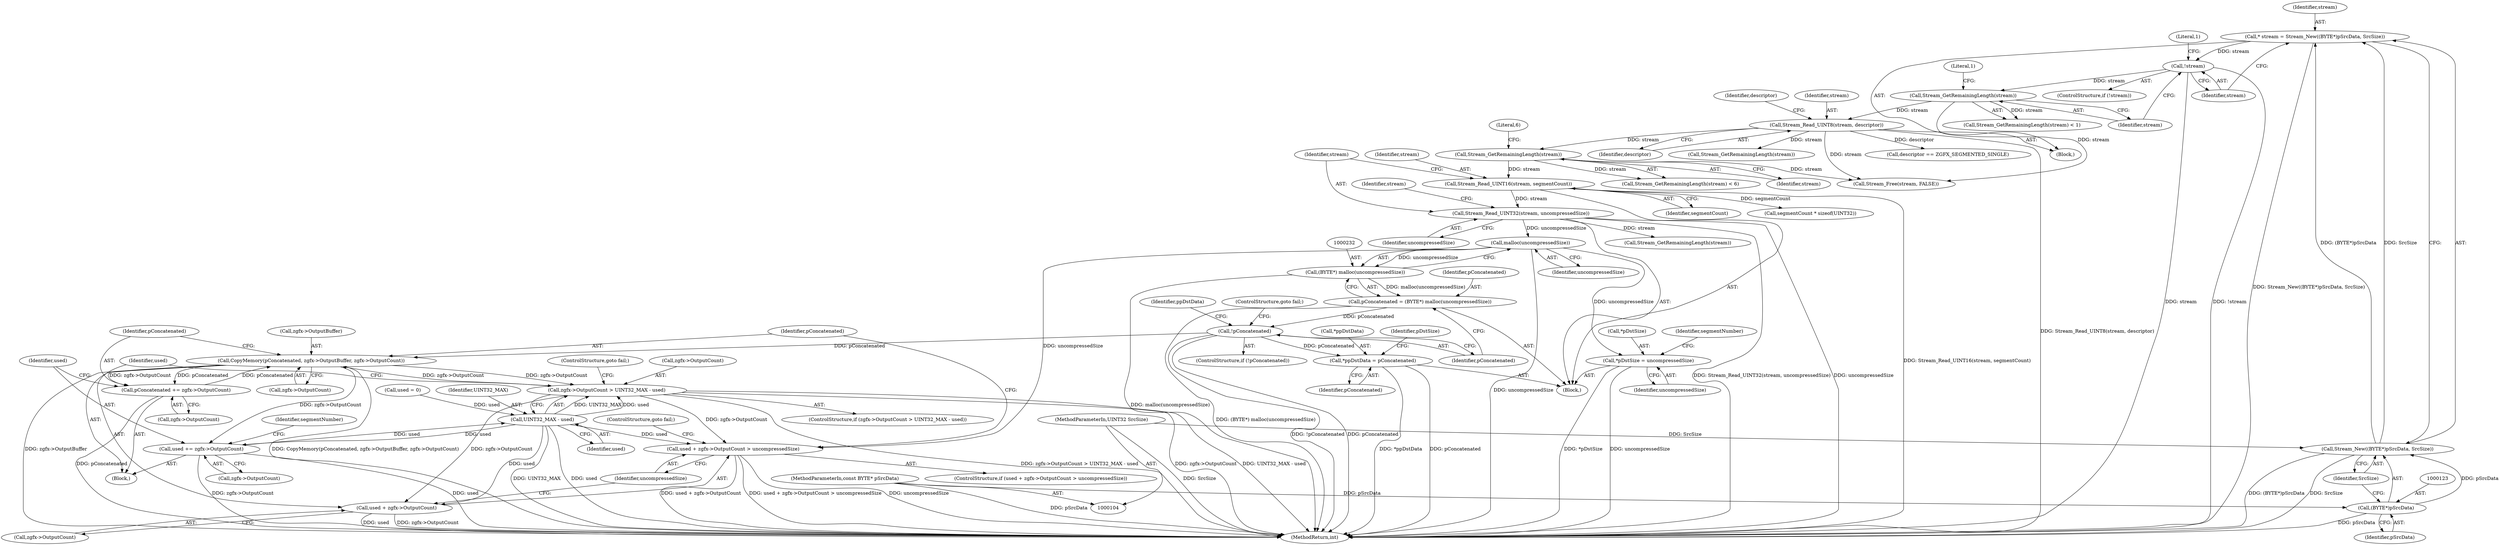 digraph "0_FreeRDP_602f4a2e14b41703b5f431de3154cd46a5750a2d@API" {
"1000233" [label="(Call,malloc(uncompressedSize))"];
"1000217" [label="(Call,Stream_Read_UINT32(stream, uncompressedSize))"];
"1000214" [label="(Call,Stream_Read_UINT16(stream, segmentCount))"];
"1000210" [label="(Call,Stream_GetRemainingLength(stream))"];
"1000138" [label="(Call,Stream_Read_UINT8(stream, descriptor))"];
"1000134" [label="(Call,Stream_GetRemainingLength(stream))"];
"1000127" [label="(Call,!stream)"];
"1000119" [label="(Call,* stream = Stream_New((BYTE*)pSrcData, SrcSize))"];
"1000121" [label="(Call,Stream_New((BYTE*)pSrcData, SrcSize))"];
"1000122" [label="(Call,(BYTE*)pSrcData)"];
"1000106" [label="(MethodParameterIn,const BYTE* pSrcData)"];
"1000107" [label="(MethodParameterIn,UINT32 SrcSize)"];
"1000231" [label="(Call,(BYTE*) malloc(uncompressedSize))"];
"1000229" [label="(Call,pConcatenated = (BYTE*) malloc(uncompressedSize))"];
"1000236" [label="(Call,!pConcatenated)"];
"1000239" [label="(Call,*ppDstData = pConcatenated)"];
"1000292" [label="(Call,CopyMemory(pConcatenated, zgfx->OutputBuffer, zgfx->OutputCount))"];
"1000275" [label="(Call,zgfx->OutputCount > UINT32_MAX - used)"];
"1000284" [label="(Call,used + zgfx->OutputCount > uncompressedSize)"];
"1000285" [label="(Call,used + zgfx->OutputCount)"];
"1000300" [label="(Call,pConcatenated += zgfx->OutputCount)"];
"1000305" [label="(Call,used += zgfx->OutputCount)"];
"1000279" [label="(Call,UINT32_MAX - used)"];
"1000243" [label="(Call,*pDstSize = uncompressedSize)"];
"1000205" [label="(Call,used = 0)"];
"1000142" [label="(Call,descriptor == ZGFX_SEGMENTED_SINGLE)"];
"1000287" [label="(Call,zgfx->OutputCount)"];
"1000217" [label="(Call,Stream_Read_UINT32(stream, uncompressedSize))"];
"1000294" [label="(Call,zgfx->OutputBuffer)"];
"1000293" [label="(Identifier,pConcatenated)"];
"1000218" [label="(Identifier,stream)"];
"1000307" [label="(Call,zgfx->OutputCount)"];
"1000317" [label="(Call,Stream_Free(stream, FALSE))"];
"1000284" [label="(Call,used + zgfx->OutputCount > uncompressedSize)"];
"1000219" [label="(Identifier,uncompressedSize)"];
"1000240" [label="(Call,*ppDstData)"];
"1000131" [label="(Literal,1)"];
"1000305" [label="(Call,used += zgfx->OutputCount)"];
"1000276" [label="(Call,zgfx->OutputCount)"];
"1000281" [label="(Identifier,used)"];
"1000107" [label="(MethodParameterIn,UINT32 SrcSize)"];
"1000290" [label="(Identifier,uncompressedSize)"];
"1000291" [label="(ControlStructure,goto fail;)"];
"1000124" [label="(Identifier,pSrcData)"];
"1000300" [label="(Call,pConcatenated += zgfx->OutputCount)"];
"1000236" [label="(Call,!pConcatenated)"];
"1000211" [label="(Identifier,stream)"];
"1000139" [label="(Identifier,stream)"];
"1000120" [label="(Identifier,stream)"];
"1000285" [label="(Call,used + zgfx->OutputCount)"];
"1000238" [label="(ControlStructure,goto fail;)"];
"1000222" [label="(Call,Stream_GetRemainingLength(stream))"];
"1000255" [label="(Identifier,segmentNumber)"];
"1000121" [label="(Call,Stream_New((BYTE*)pSrcData, SrcSize))"];
"1000128" [label="(Identifier,stream)"];
"1000306" [label="(Identifier,used)"];
"1000274" [label="(ControlStructure,if (zgfx->OutputCount > UINT32_MAX - used))"];
"1000280" [label="(Identifier,UINT32_MAX)"];
"1000234" [label="(Identifier,uncompressedSize)"];
"1000119" [label="(Call,* stream = Stream_New((BYTE*)pSrcData, SrcSize))"];
"1000249" [label="(Identifier,segmentNumber)"];
"1000122" [label="(Call,(BYTE*)pSrcData)"];
"1000301" [label="(Identifier,pConcatenated)"];
"1000322" [label="(MethodReturn,int)"];
"1000233" [label="(Call,malloc(uncompressedSize))"];
"1000237" [label="(Identifier,pConcatenated)"];
"1000140" [label="(Identifier,descriptor)"];
"1000241" [label="(Identifier,ppDstData)"];
"1000209" [label="(Call,Stream_GetRemainingLength(stream) < 6)"];
"1000235" [label="(ControlStructure,if (!pConcatenated))"];
"1000244" [label="(Call,*pDstSize)"];
"1000125" [label="(Identifier,SrcSize)"];
"1000243" [label="(Call,*pDstSize = uncompressedSize)"];
"1000127" [label="(Call,!stream)"];
"1000215" [label="(Identifier,stream)"];
"1000231" [label="(Call,(BYTE*) malloc(uncompressedSize))"];
"1000198" [label="(Block,)"];
"1000286" [label="(Identifier,used)"];
"1000230" [label="(Identifier,pConcatenated)"];
"1000210" [label="(Call,Stream_GetRemainingLength(stream))"];
"1000297" [label="(Call,zgfx->OutputCount)"];
"1000126" [label="(ControlStructure,if (!stream))"];
"1000214" [label="(Call,Stream_Read_UINT16(stream, segmentCount))"];
"1000279" [label="(Call,UINT32_MAX - used)"];
"1000135" [label="(Identifier,stream)"];
"1000282" [label="(ControlStructure,goto fail;)"];
"1000246" [label="(Identifier,uncompressedSize)"];
"1000138" [label="(Call,Stream_Read_UINT8(stream, descriptor))"];
"1000245" [label="(Identifier,pDstSize)"];
"1000275" [label="(Call,zgfx->OutputCount > UINT32_MAX - used)"];
"1000229" [label="(Call,pConcatenated = (BYTE*) malloc(uncompressedSize))"];
"1000256" [label="(Block,)"];
"1000216" [label="(Identifier,segmentCount)"];
"1000302" [label="(Call,zgfx->OutputCount)"];
"1000224" [label="(Call,segmentCount * sizeof(UINT32))"];
"1000239" [label="(Call,*ppDstData = pConcatenated)"];
"1000151" [label="(Call,Stream_GetRemainingLength(stream))"];
"1000242" [label="(Identifier,pConcatenated)"];
"1000143" [label="(Identifier,descriptor)"];
"1000212" [label="(Literal,6)"];
"1000292" [label="(Call,CopyMemory(pConcatenated, zgfx->OutputBuffer, zgfx->OutputCount))"];
"1000106" [label="(MethodParameterIn,const BYTE* pSrcData)"];
"1000283" [label="(ControlStructure,if (used + zgfx->OutputCount > uncompressedSize))"];
"1000133" [label="(Call,Stream_GetRemainingLength(stream) < 1)"];
"1000223" [label="(Identifier,stream)"];
"1000136" [label="(Literal,1)"];
"1000134" [label="(Call,Stream_GetRemainingLength(stream))"];
"1000111" [label="(Block,)"];
"1000233" -> "1000231"  [label="AST: "];
"1000233" -> "1000234"  [label="CFG: "];
"1000234" -> "1000233"  [label="AST: "];
"1000231" -> "1000233"  [label="CFG: "];
"1000233" -> "1000322"  [label="DDG: uncompressedSize"];
"1000233" -> "1000231"  [label="DDG: uncompressedSize"];
"1000217" -> "1000233"  [label="DDG: uncompressedSize"];
"1000233" -> "1000243"  [label="DDG: uncompressedSize"];
"1000233" -> "1000284"  [label="DDG: uncompressedSize"];
"1000217" -> "1000198"  [label="AST: "];
"1000217" -> "1000219"  [label="CFG: "];
"1000218" -> "1000217"  [label="AST: "];
"1000219" -> "1000217"  [label="AST: "];
"1000223" -> "1000217"  [label="CFG: "];
"1000217" -> "1000322"  [label="DDG: uncompressedSize"];
"1000217" -> "1000322"  [label="DDG: Stream_Read_UINT32(stream, uncompressedSize)"];
"1000214" -> "1000217"  [label="DDG: stream"];
"1000217" -> "1000222"  [label="DDG: stream"];
"1000214" -> "1000198"  [label="AST: "];
"1000214" -> "1000216"  [label="CFG: "];
"1000215" -> "1000214"  [label="AST: "];
"1000216" -> "1000214"  [label="AST: "];
"1000218" -> "1000214"  [label="CFG: "];
"1000214" -> "1000322"  [label="DDG: Stream_Read_UINT16(stream, segmentCount)"];
"1000210" -> "1000214"  [label="DDG: stream"];
"1000214" -> "1000224"  [label="DDG: segmentCount"];
"1000210" -> "1000209"  [label="AST: "];
"1000210" -> "1000211"  [label="CFG: "];
"1000211" -> "1000210"  [label="AST: "];
"1000212" -> "1000210"  [label="CFG: "];
"1000210" -> "1000209"  [label="DDG: stream"];
"1000138" -> "1000210"  [label="DDG: stream"];
"1000210" -> "1000317"  [label="DDG: stream"];
"1000138" -> "1000111"  [label="AST: "];
"1000138" -> "1000140"  [label="CFG: "];
"1000139" -> "1000138"  [label="AST: "];
"1000140" -> "1000138"  [label="AST: "];
"1000143" -> "1000138"  [label="CFG: "];
"1000138" -> "1000322"  [label="DDG: Stream_Read_UINT8(stream, descriptor)"];
"1000134" -> "1000138"  [label="DDG: stream"];
"1000138" -> "1000142"  [label="DDG: descriptor"];
"1000138" -> "1000151"  [label="DDG: stream"];
"1000138" -> "1000317"  [label="DDG: stream"];
"1000134" -> "1000133"  [label="AST: "];
"1000134" -> "1000135"  [label="CFG: "];
"1000135" -> "1000134"  [label="AST: "];
"1000136" -> "1000134"  [label="CFG: "];
"1000134" -> "1000133"  [label="DDG: stream"];
"1000127" -> "1000134"  [label="DDG: stream"];
"1000134" -> "1000317"  [label="DDG: stream"];
"1000127" -> "1000126"  [label="AST: "];
"1000127" -> "1000128"  [label="CFG: "];
"1000128" -> "1000127"  [label="AST: "];
"1000131" -> "1000127"  [label="CFG: "];
"1000135" -> "1000127"  [label="CFG: "];
"1000127" -> "1000322"  [label="DDG: !stream"];
"1000127" -> "1000322"  [label="DDG: stream"];
"1000119" -> "1000127"  [label="DDG: stream"];
"1000119" -> "1000111"  [label="AST: "];
"1000119" -> "1000121"  [label="CFG: "];
"1000120" -> "1000119"  [label="AST: "];
"1000121" -> "1000119"  [label="AST: "];
"1000128" -> "1000119"  [label="CFG: "];
"1000119" -> "1000322"  [label="DDG: Stream_New((BYTE*)pSrcData, SrcSize)"];
"1000121" -> "1000119"  [label="DDG: (BYTE*)pSrcData"];
"1000121" -> "1000119"  [label="DDG: SrcSize"];
"1000121" -> "1000125"  [label="CFG: "];
"1000122" -> "1000121"  [label="AST: "];
"1000125" -> "1000121"  [label="AST: "];
"1000121" -> "1000322"  [label="DDG: SrcSize"];
"1000121" -> "1000322"  [label="DDG: (BYTE*)pSrcData"];
"1000122" -> "1000121"  [label="DDG: pSrcData"];
"1000107" -> "1000121"  [label="DDG: SrcSize"];
"1000122" -> "1000124"  [label="CFG: "];
"1000123" -> "1000122"  [label="AST: "];
"1000124" -> "1000122"  [label="AST: "];
"1000125" -> "1000122"  [label="CFG: "];
"1000122" -> "1000322"  [label="DDG: pSrcData"];
"1000106" -> "1000122"  [label="DDG: pSrcData"];
"1000106" -> "1000104"  [label="AST: "];
"1000106" -> "1000322"  [label="DDG: pSrcData"];
"1000107" -> "1000104"  [label="AST: "];
"1000107" -> "1000322"  [label="DDG: SrcSize"];
"1000231" -> "1000229"  [label="AST: "];
"1000232" -> "1000231"  [label="AST: "];
"1000229" -> "1000231"  [label="CFG: "];
"1000231" -> "1000322"  [label="DDG: malloc(uncompressedSize)"];
"1000231" -> "1000229"  [label="DDG: malloc(uncompressedSize)"];
"1000229" -> "1000198"  [label="AST: "];
"1000230" -> "1000229"  [label="AST: "];
"1000237" -> "1000229"  [label="CFG: "];
"1000229" -> "1000322"  [label="DDG: (BYTE*) malloc(uncompressedSize)"];
"1000229" -> "1000236"  [label="DDG: pConcatenated"];
"1000236" -> "1000235"  [label="AST: "];
"1000236" -> "1000237"  [label="CFG: "];
"1000237" -> "1000236"  [label="AST: "];
"1000238" -> "1000236"  [label="CFG: "];
"1000241" -> "1000236"  [label="CFG: "];
"1000236" -> "1000322"  [label="DDG: pConcatenated"];
"1000236" -> "1000322"  [label="DDG: !pConcatenated"];
"1000236" -> "1000239"  [label="DDG: pConcatenated"];
"1000236" -> "1000292"  [label="DDG: pConcatenated"];
"1000239" -> "1000198"  [label="AST: "];
"1000239" -> "1000242"  [label="CFG: "];
"1000240" -> "1000239"  [label="AST: "];
"1000242" -> "1000239"  [label="AST: "];
"1000245" -> "1000239"  [label="CFG: "];
"1000239" -> "1000322"  [label="DDG: *ppDstData"];
"1000239" -> "1000322"  [label="DDG: pConcatenated"];
"1000292" -> "1000256"  [label="AST: "];
"1000292" -> "1000297"  [label="CFG: "];
"1000293" -> "1000292"  [label="AST: "];
"1000294" -> "1000292"  [label="AST: "];
"1000297" -> "1000292"  [label="AST: "];
"1000301" -> "1000292"  [label="CFG: "];
"1000292" -> "1000322"  [label="DDG: CopyMemory(pConcatenated, zgfx->OutputBuffer, zgfx->OutputCount)"];
"1000292" -> "1000322"  [label="DDG: zgfx->OutputBuffer"];
"1000292" -> "1000275"  [label="DDG: zgfx->OutputCount"];
"1000300" -> "1000292"  [label="DDG: pConcatenated"];
"1000275" -> "1000292"  [label="DDG: zgfx->OutputCount"];
"1000292" -> "1000300"  [label="DDG: zgfx->OutputCount"];
"1000292" -> "1000300"  [label="DDG: pConcatenated"];
"1000292" -> "1000305"  [label="DDG: zgfx->OutputCount"];
"1000275" -> "1000274"  [label="AST: "];
"1000275" -> "1000279"  [label="CFG: "];
"1000276" -> "1000275"  [label="AST: "];
"1000279" -> "1000275"  [label="AST: "];
"1000282" -> "1000275"  [label="CFG: "];
"1000286" -> "1000275"  [label="CFG: "];
"1000275" -> "1000322"  [label="DDG: zgfx->OutputCount > UINT32_MAX - used"];
"1000275" -> "1000322"  [label="DDG: zgfx->OutputCount"];
"1000275" -> "1000322"  [label="DDG: UINT32_MAX - used"];
"1000279" -> "1000275"  [label="DDG: UINT32_MAX"];
"1000279" -> "1000275"  [label="DDG: used"];
"1000275" -> "1000284"  [label="DDG: zgfx->OutputCount"];
"1000275" -> "1000285"  [label="DDG: zgfx->OutputCount"];
"1000284" -> "1000283"  [label="AST: "];
"1000284" -> "1000290"  [label="CFG: "];
"1000285" -> "1000284"  [label="AST: "];
"1000290" -> "1000284"  [label="AST: "];
"1000291" -> "1000284"  [label="CFG: "];
"1000293" -> "1000284"  [label="CFG: "];
"1000284" -> "1000322"  [label="DDG: used + zgfx->OutputCount"];
"1000284" -> "1000322"  [label="DDG: used + zgfx->OutputCount > uncompressedSize"];
"1000284" -> "1000322"  [label="DDG: uncompressedSize"];
"1000279" -> "1000284"  [label="DDG: used"];
"1000285" -> "1000287"  [label="CFG: "];
"1000286" -> "1000285"  [label="AST: "];
"1000287" -> "1000285"  [label="AST: "];
"1000290" -> "1000285"  [label="CFG: "];
"1000285" -> "1000322"  [label="DDG: used"];
"1000285" -> "1000322"  [label="DDG: zgfx->OutputCount"];
"1000279" -> "1000285"  [label="DDG: used"];
"1000300" -> "1000256"  [label="AST: "];
"1000300" -> "1000302"  [label="CFG: "];
"1000301" -> "1000300"  [label="AST: "];
"1000302" -> "1000300"  [label="AST: "];
"1000306" -> "1000300"  [label="CFG: "];
"1000300" -> "1000322"  [label="DDG: pConcatenated"];
"1000305" -> "1000256"  [label="AST: "];
"1000305" -> "1000307"  [label="CFG: "];
"1000306" -> "1000305"  [label="AST: "];
"1000307" -> "1000305"  [label="AST: "];
"1000255" -> "1000305"  [label="CFG: "];
"1000305" -> "1000322"  [label="DDG: zgfx->OutputCount"];
"1000305" -> "1000322"  [label="DDG: used"];
"1000305" -> "1000279"  [label="DDG: used"];
"1000279" -> "1000305"  [label="DDG: used"];
"1000279" -> "1000281"  [label="CFG: "];
"1000280" -> "1000279"  [label="AST: "];
"1000281" -> "1000279"  [label="AST: "];
"1000279" -> "1000322"  [label="DDG: UINT32_MAX"];
"1000279" -> "1000322"  [label="DDG: used"];
"1000205" -> "1000279"  [label="DDG: used"];
"1000243" -> "1000198"  [label="AST: "];
"1000243" -> "1000246"  [label="CFG: "];
"1000244" -> "1000243"  [label="AST: "];
"1000246" -> "1000243"  [label="AST: "];
"1000249" -> "1000243"  [label="CFG: "];
"1000243" -> "1000322"  [label="DDG: *pDstSize"];
"1000243" -> "1000322"  [label="DDG: uncompressedSize"];
}

